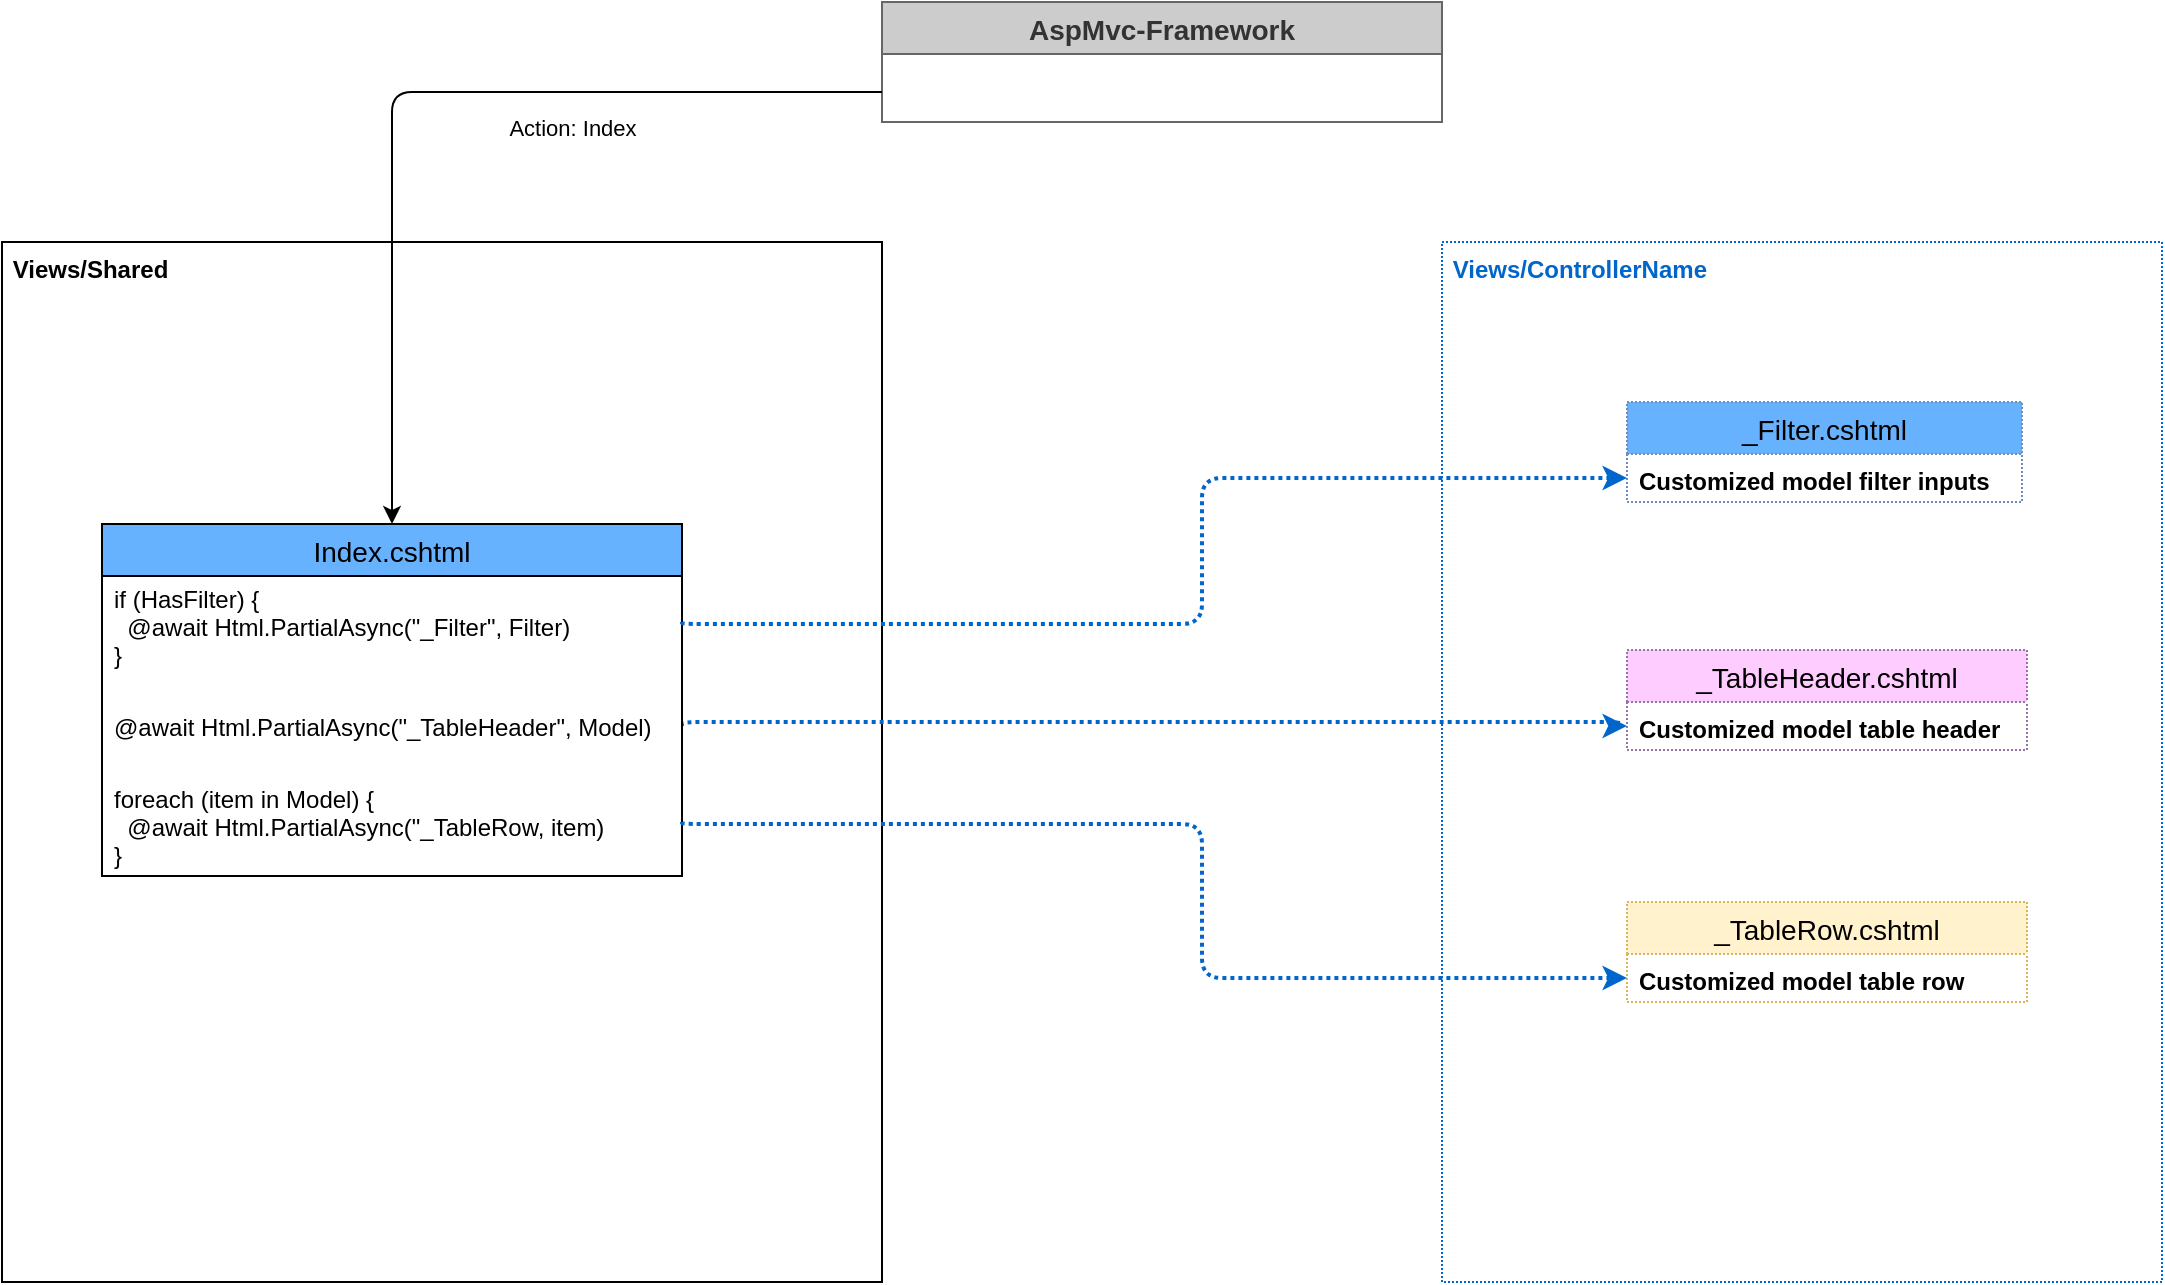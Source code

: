 <mxfile version="18.1.3" type="device" pages="5"><diagram name="Index" id="IYEP7eCOmu8hAIkW-v4R"><mxGraphModel dx="2574" dy="1449" grid="1" gridSize="10" guides="1" tooltips="1" connect="1" arrows="1" fold="1" page="1" pageScale="1" pageWidth="1169" pageHeight="827" math="0" shadow="0"><root><mxCell id="9EpNVrjC5xiW0LiNmpvU-0"/><mxCell id="9EpNVrjC5xiW0LiNmpvU-1" parent="9EpNVrjC5xiW0LiNmpvU-0"/><mxCell id="9EpNVrjC5xiW0LiNmpvU-2" value="&lt;font color=&quot;#0066cc&quot;&gt;&amp;nbsp;Views/ControllerName&lt;/font&gt;" style="rounded=0;whiteSpace=wrap;html=1;align=left;verticalAlign=top;fontStyle=1;strokeColor=#0066CC;dashed=1;dashPattern=1 1;" vertex="1" parent="9EpNVrjC5xiW0LiNmpvU-1"><mxGeometry x="760" y="160" width="360" height="520" as="geometry"/></mxCell><mxCell id="9EpNVrjC5xiW0LiNmpvU-3" value="&amp;nbsp;Views/Shared" style="rounded=0;whiteSpace=wrap;html=1;align=left;verticalAlign=top;fontStyle=1" vertex="1" parent="9EpNVrjC5xiW0LiNmpvU-1"><mxGeometry x="40" y="160" width="440" height="520" as="geometry"/></mxCell><mxCell id="9EpNVrjC5xiW0LiNmpvU-18" value="_TableHeader.cshtml" style="swimlane;fontStyle=0;childLayout=stackLayout;horizontal=1;startSize=26;fillColor=#FFCCFF;horizontalStack=0;resizeParent=1;resizeParentMax=0;resizeLast=0;collapsible=1;marginBottom=0;swimlaneFillColor=#ffffff;align=center;fontSize=14;strokeColor=#9673a6;dashed=1;dashPattern=1 1;" vertex="1" parent="9EpNVrjC5xiW0LiNmpvU-1"><mxGeometry x="852.5" y="364" width="200" height="50" as="geometry"><mxRectangle x="60" y="40" width="80" height="26" as="alternateBounds"/></mxGeometry></mxCell><mxCell id="9EpNVrjC5xiW0LiNmpvU-19" value="Customized model table header" style="text;strokeColor=none;fillColor=none;spacingLeft=4;spacingRight=4;overflow=hidden;rotatable=0;points=[[0,0.5],[1,0.5]];portConstraint=eastwest;fontSize=12;fontStyle=1" vertex="1" parent="9EpNVrjC5xiW0LiNmpvU-18"><mxGeometry y="26" width="200" height="24" as="geometry"/></mxCell><mxCell id="9EpNVrjC5xiW0LiNmpvU-21" value="_TableRow.cshtml" style="swimlane;fontStyle=0;childLayout=stackLayout;horizontal=1;startSize=26;fillColor=#fff2cc;horizontalStack=0;resizeParent=1;resizeParentMax=0;resizeLast=0;collapsible=1;marginBottom=0;swimlaneFillColor=#ffffff;align=center;fontSize=14;strokeColor=#d6b656;dashed=1;dashPattern=1 1;" vertex="1" parent="9EpNVrjC5xiW0LiNmpvU-1"><mxGeometry x="852.5" y="490" width="200" height="50" as="geometry"><mxRectangle x="60" y="40" width="80" height="26" as="alternateBounds"/></mxGeometry></mxCell><mxCell id="9EpNVrjC5xiW0LiNmpvU-22" value="Customized model table row" style="text;strokeColor=none;fillColor=none;spacingLeft=4;spacingRight=4;overflow=hidden;rotatable=0;points=[[0,0.5],[1,0.5]];portConstraint=eastwest;fontSize=12;fontStyle=1" vertex="1" parent="9EpNVrjC5xiW0LiNmpvU-21"><mxGeometry y="26" width="200" height="24" as="geometry"/></mxCell><mxCell id="9EpNVrjC5xiW0LiNmpvU-26" value="" style="edgeStyle=segmentEdgeStyle;endArrow=classic;html=1;exitX=1;exitY=0.5;exitDx=0;exitDy=0;strokeColor=#0066CC;dashed=1;dashPattern=1 1;entryX=0;entryY=0.5;entryDx=0;entryDy=0;strokeWidth=2;" edge="1" parent="9EpNVrjC5xiW0LiNmpvU-1" source="SG6DIi4csybL4j5sV55--0" target="9EpNVrjC5xiW0LiNmpvU-19"><mxGeometry width="50" height="50" relative="1" as="geometry"><mxPoint x="290" y="300" as="sourcePoint"/><mxPoint x="854.4" y="390.98" as="targetPoint"/><Array as="points"><mxPoint x="380" y="400"/><mxPoint x="850" y="400"/></Array></mxGeometry></mxCell><mxCell id="9EpNVrjC5xiW0LiNmpvU-32" value="_Filter.cshtml" style="swimlane;fontStyle=0;childLayout=stackLayout;horizontal=1;startSize=26;fillColor=#66B2FF;horizontalStack=0;resizeParent=1;resizeParentMax=0;resizeLast=0;collapsible=1;marginBottom=0;swimlaneFillColor=#ffffff;align=center;fontSize=14;strokeColor=#6c8ebf;dashed=1;dashPattern=1 1;" vertex="1" parent="9EpNVrjC5xiW0LiNmpvU-1"><mxGeometry x="852.5" y="240" width="197.5" height="50" as="geometry"><mxRectangle x="60" y="40" width="80" height="26" as="alternateBounds"/></mxGeometry></mxCell><mxCell id="9EpNVrjC5xiW0LiNmpvU-33" value="Customized model filter inputs" style="text;strokeColor=none;fillColor=none;spacingLeft=4;spacingRight=4;overflow=hidden;rotatable=0;points=[[0,0.5],[1,0.5]];portConstraint=eastwest;fontSize=12;fontStyle=1" vertex="1" parent="9EpNVrjC5xiW0LiNmpvU-32"><mxGeometry y="26" width="197.5" height="24" as="geometry"/></mxCell><mxCell id="9EpNVrjC5xiW0LiNmpvU-36" value="AspMvc-Framework" style="swimlane;fontStyle=1;childLayout=stackLayout;horizontal=1;startSize=26;fillColor=#CCCCCC;horizontalStack=0;resizeParent=1;resizeParentMax=0;resizeLast=0;collapsible=1;marginBottom=0;swimlaneFillColor=#ffffff;align=center;fontSize=14;strokeColor=#666666;fontColor=#333333;" vertex="1" parent="9EpNVrjC5xiW0LiNmpvU-1"><mxGeometry x="480" y="40" width="280" height="60" as="geometry"><mxRectangle x="60" y="40" width="80" height="26" as="alternateBounds"/></mxGeometry></mxCell><mxCell id="9EpNVrjC5xiW0LiNmpvU-42" value="" style="edgeStyle=segmentEdgeStyle;endArrow=classic;html=1;exitX=0;exitY=0.75;exitDx=0;exitDy=0;entryX=0.5;entryY=0;entryDx=0;entryDy=0;" edge="1" parent="9EpNVrjC5xiW0LiNmpvU-1" source="9EpNVrjC5xiW0LiNmpvU-36" target="9EpNVrjC5xiW0LiNmpvU-44"><mxGeometry width="50" height="50" relative="1" as="geometry"><mxPoint x="890" y="185" as="sourcePoint"/><mxPoint x="250" y="300" as="targetPoint"/><Array as="points"><mxPoint x="235" y="85"/></Array></mxGeometry></mxCell><mxCell id="9EpNVrjC5xiW0LiNmpvU-43" value="Action: Index" style="edgeLabel;html=1;align=center;verticalAlign=middle;resizable=0;points=[];fontColor=#000000;" vertex="1" connectable="0" parent="9EpNVrjC5xiW0LiNmpvU-42"><mxGeometry x="0.527" relative="1" as="geometry"><mxPoint x="90" y="-89" as="offset"/></mxGeometry></mxCell><mxCell id="9EpNVrjC5xiW0LiNmpvU-44" value="Index.cshtml" style="swimlane;fontStyle=0;childLayout=stackLayout;horizontal=1;startSize=26;fillColor=#66B2FF;horizontalStack=0;resizeParent=1;resizeParentMax=0;resizeLast=0;collapsible=1;marginBottom=0;swimlaneFillColor=#ffffff;align=center;fontSize=14;strokeColor=#000000;" vertex="1" parent="9EpNVrjC5xiW0LiNmpvU-1"><mxGeometry x="90" y="301" width="290" height="176" as="geometry"><mxRectangle x="60" y="40" width="80" height="26" as="alternateBounds"/></mxGeometry></mxCell><mxCell id="9EpNVrjC5xiW0LiNmpvU-46" value="if (HasFilter) {&#10;  @await Html.PartialAsync(&quot;_Filter&quot;, Filter)&#10;}" style="text;strokeColor=none;fillColor=none;spacingLeft=4;spacingRight=4;overflow=hidden;rotatable=0;points=[[0,0.5],[1,0.5]];portConstraint=eastwest;fontSize=12;align=left;fontStyle=0;verticalAlign=middle;" vertex="1" parent="9EpNVrjC5xiW0LiNmpvU-44"><mxGeometry y="26" width="290" height="50" as="geometry"/></mxCell><mxCell id="SG6DIi4csybL4j5sV55--0" value="@await Html.PartialAsync(&quot;_TableHeader&quot;, Model)" style="text;strokeColor=none;fillColor=none;spacingLeft=4;spacingRight=4;overflow=hidden;rotatable=0;points=[[0,0.5],[1,0.5]];portConstraint=eastwest;fontSize=12;align=left;fontStyle=0;verticalAlign=middle;" vertex="1" parent="9EpNVrjC5xiW0LiNmpvU-44"><mxGeometry y="76" width="290" height="50" as="geometry"/></mxCell><mxCell id="SG6DIi4csybL4j5sV55--1" value="foreach (item in Model) {&#10;  @await Html.PartialAsync(&quot;_TableRow, item)&#10;}" style="text;strokeColor=none;fillColor=none;spacingLeft=4;spacingRight=4;overflow=hidden;rotatable=0;points=[[0,0.5],[1,0.5]];portConstraint=eastwest;fontSize=12;align=left;fontStyle=0;verticalAlign=middle;" vertex="1" parent="9EpNVrjC5xiW0LiNmpvU-44"><mxGeometry y="126" width="290" height="50" as="geometry"/></mxCell><mxCell id="qESq3h-LMp62ubdqoI7e-1" value="" style="edgeStyle=segmentEdgeStyle;endArrow=classic;html=1;exitX=1;exitY=0.5;exitDx=0;exitDy=0;strokeColor=#0066CC;dashed=1;dashPattern=1 1;entryX=0;entryY=0.5;entryDx=0;entryDy=0;strokeWidth=2;" edge="1" parent="9EpNVrjC5xiW0LiNmpvU-1" target="9EpNVrjC5xiW0LiNmpvU-33"><mxGeometry width="50" height="50" relative="1" as="geometry"><mxPoint x="380" y="350" as="sourcePoint"/><mxPoint x="852.5" y="353" as="targetPoint"/><Array as="points"><mxPoint x="380" y="351"/><mxPoint x="640" y="351"/><mxPoint x="640" y="278"/></Array></mxGeometry></mxCell><mxCell id="qESq3h-LMp62ubdqoI7e-3" value="" style="edgeStyle=segmentEdgeStyle;endArrow=classic;html=1;exitX=1;exitY=0.5;exitDx=0;exitDy=0;strokeColor=#0066CC;dashed=1;dashPattern=1 1;strokeWidth=2;entryX=0;entryY=0.5;entryDx=0;entryDy=0;" edge="1" parent="9EpNVrjC5xiW0LiNmpvU-1" target="9EpNVrjC5xiW0LiNmpvU-22"><mxGeometry width="50" height="50" relative="1" as="geometry"><mxPoint x="380" y="450" as="sourcePoint"/><mxPoint x="852.5" y="453" as="targetPoint"/><Array as="points"><mxPoint x="380" y="451"/><mxPoint x="640" y="451"/><mxPoint x="640" y="528"/></Array></mxGeometry></mxCell></root></mxGraphModel></diagram><diagram name="Create" id="tXulNO2ue-ExLSY4LdHY"><mxGraphModel dx="2574" dy="1449" grid="1" gridSize="10" guides="1" tooltips="1" connect="1" arrows="1" fold="1" page="1" pageScale="1" pageWidth="1169" pageHeight="827" math="0" shadow="0"><root><mxCell id="2ulVgW7MDvfdTJe-fmut-0"/><mxCell id="2ulVgW7MDvfdTJe-fmut-1" parent="2ulVgW7MDvfdTJe-fmut-0"/><mxCell id="2ulVgW7MDvfdTJe-fmut-2" value="&lt;font color=&quot;#0066cc&quot;&gt;&amp;nbsp;Views/ControllerName&lt;/font&gt;" style="rounded=0;whiteSpace=wrap;html=1;align=left;verticalAlign=top;fontStyle=1;strokeColor=#0066CC;dashed=1;dashPattern=1 1;" vertex="1" parent="2ulVgW7MDvfdTJe-fmut-1"><mxGeometry x="760" y="160" width="360" height="360" as="geometry"/></mxCell><mxCell id="2ulVgW7MDvfdTJe-fmut-3" value="&amp;nbsp;Views/Shared" style="rounded=0;whiteSpace=wrap;html=1;align=left;verticalAlign=top;fontStyle=1" vertex="1" parent="2ulVgW7MDvfdTJe-fmut-1"><mxGeometry x="40" y="160" width="440" height="360" as="geometry"/></mxCell><mxCell id="2ulVgW7MDvfdTJe-fmut-9" value="_EditModel.cshtml" style="swimlane;fontStyle=0;childLayout=stackLayout;horizontal=1;startSize=26;fillColor=#66B2FF;horizontalStack=0;resizeParent=1;resizeParentMax=0;resizeLast=0;collapsible=1;marginBottom=0;swimlaneFillColor=#ffffff;align=center;fontSize=14;strokeColor=#6c8ebf;dashed=1;dashPattern=1 1;" vertex="1" parent="2ulVgW7MDvfdTJe-fmut-1"><mxGeometry x="860" y="314" width="197.5" height="50" as="geometry"><mxRectangle x="60" y="40" width="80" height="26" as="alternateBounds"/></mxGeometry></mxCell><mxCell id="2ulVgW7MDvfdTJe-fmut-10" value="Customized model inputs" style="text;strokeColor=none;fillColor=none;spacingLeft=4;spacingRight=4;overflow=hidden;rotatable=0;points=[[0,0.5],[1,0.5]];portConstraint=eastwest;fontSize=12;fontStyle=1" vertex="1" parent="2ulVgW7MDvfdTJe-fmut-9"><mxGeometry y="26" width="197.5" height="24" as="geometry"/></mxCell><mxCell id="2ulVgW7MDvfdTJe-fmut-11" value="AspMvc-Framework" style="swimlane;fontStyle=1;childLayout=stackLayout;horizontal=1;startSize=26;fillColor=#CCCCCC;horizontalStack=0;resizeParent=1;resizeParentMax=0;resizeLast=0;collapsible=1;marginBottom=0;swimlaneFillColor=#ffffff;align=center;fontSize=14;strokeColor=#666666;fontColor=#333333;" vertex="1" parent="2ulVgW7MDvfdTJe-fmut-1"><mxGeometry x="480" y="40" width="280" height="60" as="geometry"><mxRectangle x="60" y="40" width="80" height="26" as="alternateBounds"/></mxGeometry></mxCell><mxCell id="2ulVgW7MDvfdTJe-fmut-12" value="" style="edgeStyle=segmentEdgeStyle;endArrow=classic;html=1;exitX=0;exitY=0.75;exitDx=0;exitDy=0;entryX=0.5;entryY=0;entryDx=0;entryDy=0;" edge="1" parent="2ulVgW7MDvfdTJe-fmut-1" source="2ulVgW7MDvfdTJe-fmut-11" target="2ulVgW7MDvfdTJe-fmut-14"><mxGeometry width="50" height="50" relative="1" as="geometry"><mxPoint x="890" y="185" as="sourcePoint"/><mxPoint x="250" y="300" as="targetPoint"/><Array as="points"><mxPoint x="235" y="85"/></Array></mxGeometry></mxCell><mxCell id="2ulVgW7MDvfdTJe-fmut-13" value="Action: Create" style="edgeLabel;html=1;align=center;verticalAlign=middle;resizable=0;points=[];fontColor=#000000;" vertex="1" connectable="0" parent="2ulVgW7MDvfdTJe-fmut-12"><mxGeometry x="0.527" relative="1" as="geometry"><mxPoint x="90" y="-89" as="offset"/></mxGeometry></mxCell><mxCell id="2ulVgW7MDvfdTJe-fmut-14" value="Create.cshtml" style="swimlane;fontStyle=0;childLayout=stackLayout;horizontal=1;startSize=26;fillColor=#66B2FF;horizontalStack=0;resizeParent=1;resizeParentMax=0;resizeLast=0;collapsible=1;marginBottom=0;swimlaneFillColor=#ffffff;align=center;fontSize=14;strokeColor=#000000;" vertex="1" parent="2ulVgW7MDvfdTJe-fmut-1"><mxGeometry x="90" y="301" width="290" height="76" as="geometry"><mxRectangle x="60" y="40" width="80" height="26" as="alternateBounds"/></mxGeometry></mxCell><mxCell id="2ulVgW7MDvfdTJe-fmut-16" value="@await Html.PartialAsync(&quot;_EditModel&quot;, Model)" style="text;strokeColor=none;fillColor=none;spacingLeft=4;spacingRight=4;overflow=hidden;rotatable=0;points=[[0,0.5],[1,0.5]];portConstraint=eastwest;fontSize=12;align=left;fontStyle=0;verticalAlign=middle;" vertex="1" parent="2ulVgW7MDvfdTJe-fmut-14"><mxGeometry y="26" width="290" height="50" as="geometry"/></mxCell><mxCell id="2ulVgW7MDvfdTJe-fmut-18" value="" style="edgeStyle=segmentEdgeStyle;endArrow=classic;html=1;exitX=1;exitY=0.5;exitDx=0;exitDy=0;strokeColor=#0066CC;dashed=1;dashPattern=1 1;strokeWidth=2;entryX=0;entryY=0.5;entryDx=0;entryDy=0;" edge="1" parent="2ulVgW7MDvfdTJe-fmut-1" target="2ulVgW7MDvfdTJe-fmut-10"><mxGeometry width="50" height="50" relative="1" as="geometry"><mxPoint x="380" y="350" as="sourcePoint"/><mxPoint x="640" y="590" as="targetPoint"/><Array as="points"><mxPoint x="380" y="351"/><mxPoint x="640" y="351"/><mxPoint x="640" y="350"/><mxPoint x="853" y="350"/></Array></mxGeometry></mxCell></root></mxGraphModel></diagram><diagram name="Edit" id="_Zxl4UFzE0qiM0ivmR6U"><mxGraphModel dx="2574" dy="1449" grid="1" gridSize="10" guides="1" tooltips="1" connect="1" arrows="1" fold="1" page="1" pageScale="1" pageWidth="1169" pageHeight="827" math="0" shadow="0"><root><mxCell id="9YvIMs7_mvL7VdFqEcWb-0"/><mxCell id="9YvIMs7_mvL7VdFqEcWb-1" parent="9YvIMs7_mvL7VdFqEcWb-0"/><mxCell id="9YvIMs7_mvL7VdFqEcWb-2" value="&lt;font color=&quot;#0066cc&quot;&gt;&amp;nbsp;Views/ControllerName&lt;/font&gt;" style="rounded=0;whiteSpace=wrap;html=1;align=left;verticalAlign=top;fontStyle=1;strokeColor=#0066CC;dashed=1;dashPattern=1 1;" vertex="1" parent="9YvIMs7_mvL7VdFqEcWb-1"><mxGeometry x="760" y="160" width="360" height="360" as="geometry"/></mxCell><mxCell id="9YvIMs7_mvL7VdFqEcWb-3" value="&amp;nbsp;Views/Shared" style="rounded=0;whiteSpace=wrap;html=1;align=left;verticalAlign=top;fontStyle=1" vertex="1" parent="9YvIMs7_mvL7VdFqEcWb-1"><mxGeometry x="40" y="160" width="440" height="360" as="geometry"/></mxCell><mxCell id="9YvIMs7_mvL7VdFqEcWb-4" value="_EditModel.cshtml" style="swimlane;fontStyle=0;childLayout=stackLayout;horizontal=1;startSize=26;fillColor=#66B2FF;horizontalStack=0;resizeParent=1;resizeParentMax=0;resizeLast=0;collapsible=1;marginBottom=0;swimlaneFillColor=#ffffff;align=center;fontSize=14;strokeColor=#6c8ebf;dashed=1;dashPattern=1 1;" vertex="1" parent="9YvIMs7_mvL7VdFqEcWb-1"><mxGeometry x="860" y="314" width="197.5" height="50" as="geometry"><mxRectangle x="60" y="40" width="80" height="26" as="alternateBounds"/></mxGeometry></mxCell><mxCell id="9YvIMs7_mvL7VdFqEcWb-5" value="Customized model inputs" style="text;strokeColor=none;fillColor=none;spacingLeft=4;spacingRight=4;overflow=hidden;rotatable=0;points=[[0,0.5],[1,0.5]];portConstraint=eastwest;fontSize=12;fontStyle=1" vertex="1" parent="9YvIMs7_mvL7VdFqEcWb-4"><mxGeometry y="26" width="197.5" height="24" as="geometry"/></mxCell><mxCell id="9YvIMs7_mvL7VdFqEcWb-6" value="AspMvc-Framework" style="swimlane;fontStyle=1;childLayout=stackLayout;horizontal=1;startSize=26;fillColor=#CCCCCC;horizontalStack=0;resizeParent=1;resizeParentMax=0;resizeLast=0;collapsible=1;marginBottom=0;swimlaneFillColor=#ffffff;align=center;fontSize=14;strokeColor=#666666;fontColor=#333333;" vertex="1" parent="9YvIMs7_mvL7VdFqEcWb-1"><mxGeometry x="480" y="40" width="280" height="60" as="geometry"><mxRectangle x="60" y="40" width="80" height="26" as="alternateBounds"/></mxGeometry></mxCell><mxCell id="9YvIMs7_mvL7VdFqEcWb-7" value="" style="edgeStyle=segmentEdgeStyle;endArrow=classic;html=1;exitX=0;exitY=0.75;exitDx=0;exitDy=0;entryX=0.5;entryY=0;entryDx=0;entryDy=0;" edge="1" parent="9YvIMs7_mvL7VdFqEcWb-1" source="9YvIMs7_mvL7VdFqEcWb-6" target="9YvIMs7_mvL7VdFqEcWb-9"><mxGeometry width="50" height="50" relative="1" as="geometry"><mxPoint x="890" y="185" as="sourcePoint"/><mxPoint x="250" y="300" as="targetPoint"/><Array as="points"><mxPoint x="235" y="85"/></Array></mxGeometry></mxCell><mxCell id="9YvIMs7_mvL7VdFqEcWb-8" value="Action: Edit" style="edgeLabel;html=1;align=center;verticalAlign=middle;resizable=0;points=[];fontColor=#000000;" vertex="1" connectable="0" parent="9YvIMs7_mvL7VdFqEcWb-7"><mxGeometry x="0.527" relative="1" as="geometry"><mxPoint x="90" y="-89" as="offset"/></mxGeometry></mxCell><mxCell id="9YvIMs7_mvL7VdFqEcWb-9" value="Edit.cshtml" style="swimlane;fontStyle=0;childLayout=stackLayout;horizontal=1;startSize=26;fillColor=#66B2FF;horizontalStack=0;resizeParent=1;resizeParentMax=0;resizeLast=0;collapsible=1;marginBottom=0;swimlaneFillColor=#ffffff;align=center;fontSize=14;strokeColor=#000000;" vertex="1" parent="9YvIMs7_mvL7VdFqEcWb-1"><mxGeometry x="90" y="301" width="290" height="76" as="geometry"><mxRectangle x="60" y="40" width="80" height="26" as="alternateBounds"/></mxGeometry></mxCell><mxCell id="9YvIMs7_mvL7VdFqEcWb-10" value="@await Html.PartialAsync(&quot;_EditModel&quot;, Model)" style="text;strokeColor=none;fillColor=none;spacingLeft=4;spacingRight=4;overflow=hidden;rotatable=0;points=[[0,0.5],[1,0.5]];portConstraint=eastwest;fontSize=12;align=left;fontStyle=0;verticalAlign=middle;" vertex="1" parent="9YvIMs7_mvL7VdFqEcWb-9"><mxGeometry y="26" width="290" height="50" as="geometry"/></mxCell><mxCell id="9YvIMs7_mvL7VdFqEcWb-11" value="" style="edgeStyle=segmentEdgeStyle;endArrow=classic;html=1;exitX=1;exitY=0.5;exitDx=0;exitDy=0;strokeColor=#0066CC;dashed=1;dashPattern=1 1;strokeWidth=2;entryX=0;entryY=0.5;entryDx=0;entryDy=0;" edge="1" parent="9YvIMs7_mvL7VdFqEcWb-1" target="9YvIMs7_mvL7VdFqEcWb-5"><mxGeometry width="50" height="50" relative="1" as="geometry"><mxPoint x="380" y="350" as="sourcePoint"/><mxPoint x="640" y="590" as="targetPoint"/><Array as="points"><mxPoint x="380" y="351"/><mxPoint x="640" y="351"/><mxPoint x="640" y="350"/><mxPoint x="853" y="350"/></Array></mxGeometry></mxCell></root></mxGraphModel></diagram><diagram name="Delete" id="Oiq60ARmwx-FcEhx1s9r"><mxGraphModel dx="2574" dy="1449" grid="1" gridSize="10" guides="1" tooltips="1" connect="1" arrows="1" fold="1" page="1" pageScale="1" pageWidth="1169" pageHeight="827" math="0" shadow="0"><root><mxCell id="Lb747o1VLIaZB4Q5Q0ln-0"/><mxCell id="Lb747o1VLIaZB4Q5Q0ln-1" parent="Lb747o1VLIaZB4Q5Q0ln-0"/><mxCell id="Lb747o1VLIaZB4Q5Q0ln-2" value="&lt;font color=&quot;#0066cc&quot;&gt;&amp;nbsp;Views/ControllerName&lt;/font&gt;" style="rounded=0;whiteSpace=wrap;html=1;align=left;verticalAlign=top;fontStyle=1;strokeColor=#0066CC;dashed=1;dashPattern=1 1;" vertex="1" parent="Lb747o1VLIaZB4Q5Q0ln-1"><mxGeometry x="760" y="160" width="360" height="360" as="geometry"/></mxCell><mxCell id="Lb747o1VLIaZB4Q5Q0ln-3" value="&amp;nbsp;Views/Shared" style="rounded=0;whiteSpace=wrap;html=1;align=left;verticalAlign=top;fontStyle=1" vertex="1" parent="Lb747o1VLIaZB4Q5Q0ln-1"><mxGeometry x="40" y="160" width="440" height="360" as="geometry"/></mxCell><mxCell id="Lb747o1VLIaZB4Q5Q0ln-4" value="_DisplayModel.cshtml" style="swimlane;fontStyle=0;childLayout=stackLayout;horizontal=1;startSize=26;fillColor=#66B2FF;horizontalStack=0;resizeParent=1;resizeParentMax=0;resizeLast=0;collapsible=1;marginBottom=0;swimlaneFillColor=#ffffff;align=center;fontSize=14;strokeColor=#6c8ebf;dashed=1;dashPattern=1 1;" vertex="1" parent="Lb747o1VLIaZB4Q5Q0ln-1"><mxGeometry x="860" y="314" width="197.5" height="50" as="geometry"><mxRectangle x="60" y="40" width="80" height="26" as="alternateBounds"/></mxGeometry></mxCell><mxCell id="Lb747o1VLIaZB4Q5Q0ln-5" value="Customized model display" style="text;strokeColor=none;fillColor=none;spacingLeft=4;spacingRight=4;overflow=hidden;rotatable=0;points=[[0,0.5],[1,0.5]];portConstraint=eastwest;fontSize=12;fontStyle=1" vertex="1" parent="Lb747o1VLIaZB4Q5Q0ln-4"><mxGeometry y="26" width="197.5" height="24" as="geometry"/></mxCell><mxCell id="Lb747o1VLIaZB4Q5Q0ln-6" value="AspMvc-Framework" style="swimlane;fontStyle=1;childLayout=stackLayout;horizontal=1;startSize=26;fillColor=#CCCCCC;horizontalStack=0;resizeParent=1;resizeParentMax=0;resizeLast=0;collapsible=1;marginBottom=0;swimlaneFillColor=#ffffff;align=center;fontSize=14;strokeColor=#666666;fontColor=#333333;" vertex="1" parent="Lb747o1VLIaZB4Q5Q0ln-1"><mxGeometry x="480" y="40" width="280" height="60" as="geometry"><mxRectangle x="60" y="40" width="80" height="26" as="alternateBounds"/></mxGeometry></mxCell><mxCell id="Lb747o1VLIaZB4Q5Q0ln-7" value="" style="edgeStyle=segmentEdgeStyle;endArrow=classic;html=1;exitX=0;exitY=0.75;exitDx=0;exitDy=0;entryX=0.5;entryY=0;entryDx=0;entryDy=0;" edge="1" parent="Lb747o1VLIaZB4Q5Q0ln-1" source="Lb747o1VLIaZB4Q5Q0ln-6" target="Lb747o1VLIaZB4Q5Q0ln-9"><mxGeometry width="50" height="50" relative="1" as="geometry"><mxPoint x="890" y="185" as="sourcePoint"/><mxPoint x="250" y="300" as="targetPoint"/><Array as="points"><mxPoint x="235" y="85"/></Array></mxGeometry></mxCell><mxCell id="Lb747o1VLIaZB4Q5Q0ln-8" value="Action: Delete" style="edgeLabel;html=1;align=center;verticalAlign=middle;resizable=0;points=[];fontColor=#000000;" vertex="1" connectable="0" parent="Lb747o1VLIaZB4Q5Q0ln-7"><mxGeometry x="0.527" relative="1" as="geometry"><mxPoint x="90" y="-89" as="offset"/></mxGeometry></mxCell><mxCell id="Lb747o1VLIaZB4Q5Q0ln-9" value="Delete.cshtml" style="swimlane;fontStyle=0;childLayout=stackLayout;horizontal=1;startSize=26;fillColor=#66B2FF;horizontalStack=0;resizeParent=1;resizeParentMax=0;resizeLast=0;collapsible=1;marginBottom=0;swimlaneFillColor=#ffffff;align=center;fontSize=14;strokeColor=#000000;" vertex="1" parent="Lb747o1VLIaZB4Q5Q0ln-1"><mxGeometry x="90" y="301" width="290" height="76" as="geometry"><mxRectangle x="60" y="40" width="80" height="26" as="alternateBounds"/></mxGeometry></mxCell><mxCell id="Lb747o1VLIaZB4Q5Q0ln-10" value="@await Html.PartialAsync(&quot;_DisplayModel&quot;, Model)" style="text;strokeColor=none;fillColor=none;spacingLeft=4;spacingRight=4;overflow=hidden;rotatable=0;points=[[0,0.5],[1,0.5]];portConstraint=eastwest;fontSize=12;align=left;fontStyle=0;verticalAlign=middle;" vertex="1" parent="Lb747o1VLIaZB4Q5Q0ln-9"><mxGeometry y="26" width="290" height="50" as="geometry"/></mxCell><mxCell id="Lb747o1VLIaZB4Q5Q0ln-11" value="" style="edgeStyle=segmentEdgeStyle;endArrow=classic;html=1;exitX=1;exitY=0.5;exitDx=0;exitDy=0;strokeColor=#0066CC;dashed=1;dashPattern=1 1;strokeWidth=2;entryX=0;entryY=0.5;entryDx=0;entryDy=0;" edge="1" parent="Lb747o1VLIaZB4Q5Q0ln-1" target="Lb747o1VLIaZB4Q5Q0ln-5"><mxGeometry width="50" height="50" relative="1" as="geometry"><mxPoint x="380" y="350" as="sourcePoint"/><mxPoint x="640" y="590" as="targetPoint"/><Array as="points"><mxPoint x="380" y="351"/><mxPoint x="640" y="351"/><mxPoint x="640" y="350"/><mxPoint x="853" y="350"/></Array></mxGeometry></mxCell></root></mxGraphModel></diagram><diagram name="Details" id="Legq6h1QjC6E-OlHxw9i"><mxGraphModel dx="2574" dy="1449" grid="1" gridSize="10" guides="1" tooltips="1" connect="1" arrows="1" fold="1" page="1" pageScale="1" pageWidth="1169" pageHeight="827" math="0" shadow="0"><root><mxCell id="mL1zZWf1GeyCKn-Y5t05-0"/><mxCell id="mL1zZWf1GeyCKn-Y5t05-1" parent="mL1zZWf1GeyCKn-Y5t05-0"/><mxCell id="mL1zZWf1GeyCKn-Y5t05-2" value="&lt;font color=&quot;#0066cc&quot;&gt;&amp;nbsp;Views/ControllerName&lt;/font&gt;" style="rounded=0;whiteSpace=wrap;html=1;align=left;verticalAlign=top;fontStyle=1;strokeColor=#0066CC;dashed=1;dashPattern=1 1;" vertex="1" parent="mL1zZWf1GeyCKn-Y5t05-1"><mxGeometry x="760" y="160" width="360" height="360" as="geometry"/></mxCell><mxCell id="mL1zZWf1GeyCKn-Y5t05-3" value="&amp;nbsp;Views/Shared" style="rounded=0;whiteSpace=wrap;html=1;align=left;verticalAlign=top;fontStyle=1" vertex="1" parent="mL1zZWf1GeyCKn-Y5t05-1"><mxGeometry x="40" y="160" width="440" height="360" as="geometry"/></mxCell><mxCell id="mL1zZWf1GeyCKn-Y5t05-4" value="_DisplayModel.cshtml" style="swimlane;fontStyle=0;childLayout=stackLayout;horizontal=1;startSize=26;fillColor=#66B2FF;horizontalStack=0;resizeParent=1;resizeParentMax=0;resizeLast=0;collapsible=1;marginBottom=0;swimlaneFillColor=#ffffff;align=center;fontSize=14;strokeColor=#6c8ebf;dashed=1;dashPattern=1 1;" vertex="1" parent="mL1zZWf1GeyCKn-Y5t05-1"><mxGeometry x="860" y="314" width="197.5" height="50" as="geometry"><mxRectangle x="60" y="40" width="80" height="26" as="alternateBounds"/></mxGeometry></mxCell><mxCell id="mL1zZWf1GeyCKn-Y5t05-5" value="Customized model display" style="text;strokeColor=none;fillColor=none;spacingLeft=4;spacingRight=4;overflow=hidden;rotatable=0;points=[[0,0.5],[1,0.5]];portConstraint=eastwest;fontSize=12;fontStyle=1" vertex="1" parent="mL1zZWf1GeyCKn-Y5t05-4"><mxGeometry y="26" width="197.5" height="24" as="geometry"/></mxCell><mxCell id="mL1zZWf1GeyCKn-Y5t05-6" value="AspMvc-Framework" style="swimlane;fontStyle=1;childLayout=stackLayout;horizontal=1;startSize=26;fillColor=#CCCCCC;horizontalStack=0;resizeParent=1;resizeParentMax=0;resizeLast=0;collapsible=1;marginBottom=0;swimlaneFillColor=#ffffff;align=center;fontSize=14;strokeColor=#666666;fontColor=#333333;" vertex="1" parent="mL1zZWf1GeyCKn-Y5t05-1"><mxGeometry x="480" y="40" width="280" height="60" as="geometry"><mxRectangle x="60" y="40" width="80" height="26" as="alternateBounds"/></mxGeometry></mxCell><mxCell id="mL1zZWf1GeyCKn-Y5t05-7" value="" style="edgeStyle=segmentEdgeStyle;endArrow=classic;html=1;exitX=0;exitY=0.75;exitDx=0;exitDy=0;entryX=0.5;entryY=0;entryDx=0;entryDy=0;" edge="1" parent="mL1zZWf1GeyCKn-Y5t05-1" source="mL1zZWf1GeyCKn-Y5t05-6" target="mL1zZWf1GeyCKn-Y5t05-9"><mxGeometry width="50" height="50" relative="1" as="geometry"><mxPoint x="890" y="185" as="sourcePoint"/><mxPoint x="250" y="300" as="targetPoint"/><Array as="points"><mxPoint x="235" y="85"/></Array></mxGeometry></mxCell><mxCell id="mL1zZWf1GeyCKn-Y5t05-8" value="Action: Delete" style="edgeLabel;html=1;align=center;verticalAlign=middle;resizable=0;points=[];fontColor=#000000;" vertex="1" connectable="0" parent="mL1zZWf1GeyCKn-Y5t05-7"><mxGeometry x="0.527" relative="1" as="geometry"><mxPoint x="90" y="-89" as="offset"/></mxGeometry></mxCell><mxCell id="mL1zZWf1GeyCKn-Y5t05-9" value="Details.cshtml" style="swimlane;fontStyle=0;childLayout=stackLayout;horizontal=1;startSize=26;fillColor=#66B2FF;horizontalStack=0;resizeParent=1;resizeParentMax=0;resizeLast=0;collapsible=1;marginBottom=0;swimlaneFillColor=#ffffff;align=center;fontSize=14;strokeColor=#000000;" vertex="1" parent="mL1zZWf1GeyCKn-Y5t05-1"><mxGeometry x="90" y="301" width="290" height="76" as="geometry"><mxRectangle x="60" y="40" width="80" height="26" as="alternateBounds"/></mxGeometry></mxCell><mxCell id="mL1zZWf1GeyCKn-Y5t05-10" value="@await Html.PartialAsync(&quot;_DisplayModel&quot;, Model)" style="text;strokeColor=none;fillColor=none;spacingLeft=4;spacingRight=4;overflow=hidden;rotatable=0;points=[[0,0.5],[1,0.5]];portConstraint=eastwest;fontSize=12;align=left;fontStyle=0;verticalAlign=middle;" vertex="1" parent="mL1zZWf1GeyCKn-Y5t05-9"><mxGeometry y="26" width="290" height="50" as="geometry"/></mxCell><mxCell id="mL1zZWf1GeyCKn-Y5t05-11" value="" style="edgeStyle=segmentEdgeStyle;endArrow=classic;html=1;exitX=1;exitY=0.5;exitDx=0;exitDy=0;strokeColor=#0066CC;dashed=1;dashPattern=1 1;strokeWidth=2;entryX=0;entryY=0.5;entryDx=0;entryDy=0;" edge="1" parent="mL1zZWf1GeyCKn-Y5t05-1" target="mL1zZWf1GeyCKn-Y5t05-5"><mxGeometry width="50" height="50" relative="1" as="geometry"><mxPoint x="380" y="350" as="sourcePoint"/><mxPoint x="640" y="590" as="targetPoint"/><Array as="points"><mxPoint x="380" y="351"/><mxPoint x="640" y="351"/><mxPoint x="640" y="350"/><mxPoint x="853" y="350"/></Array></mxGeometry></mxCell></root></mxGraphModel></diagram></mxfile>